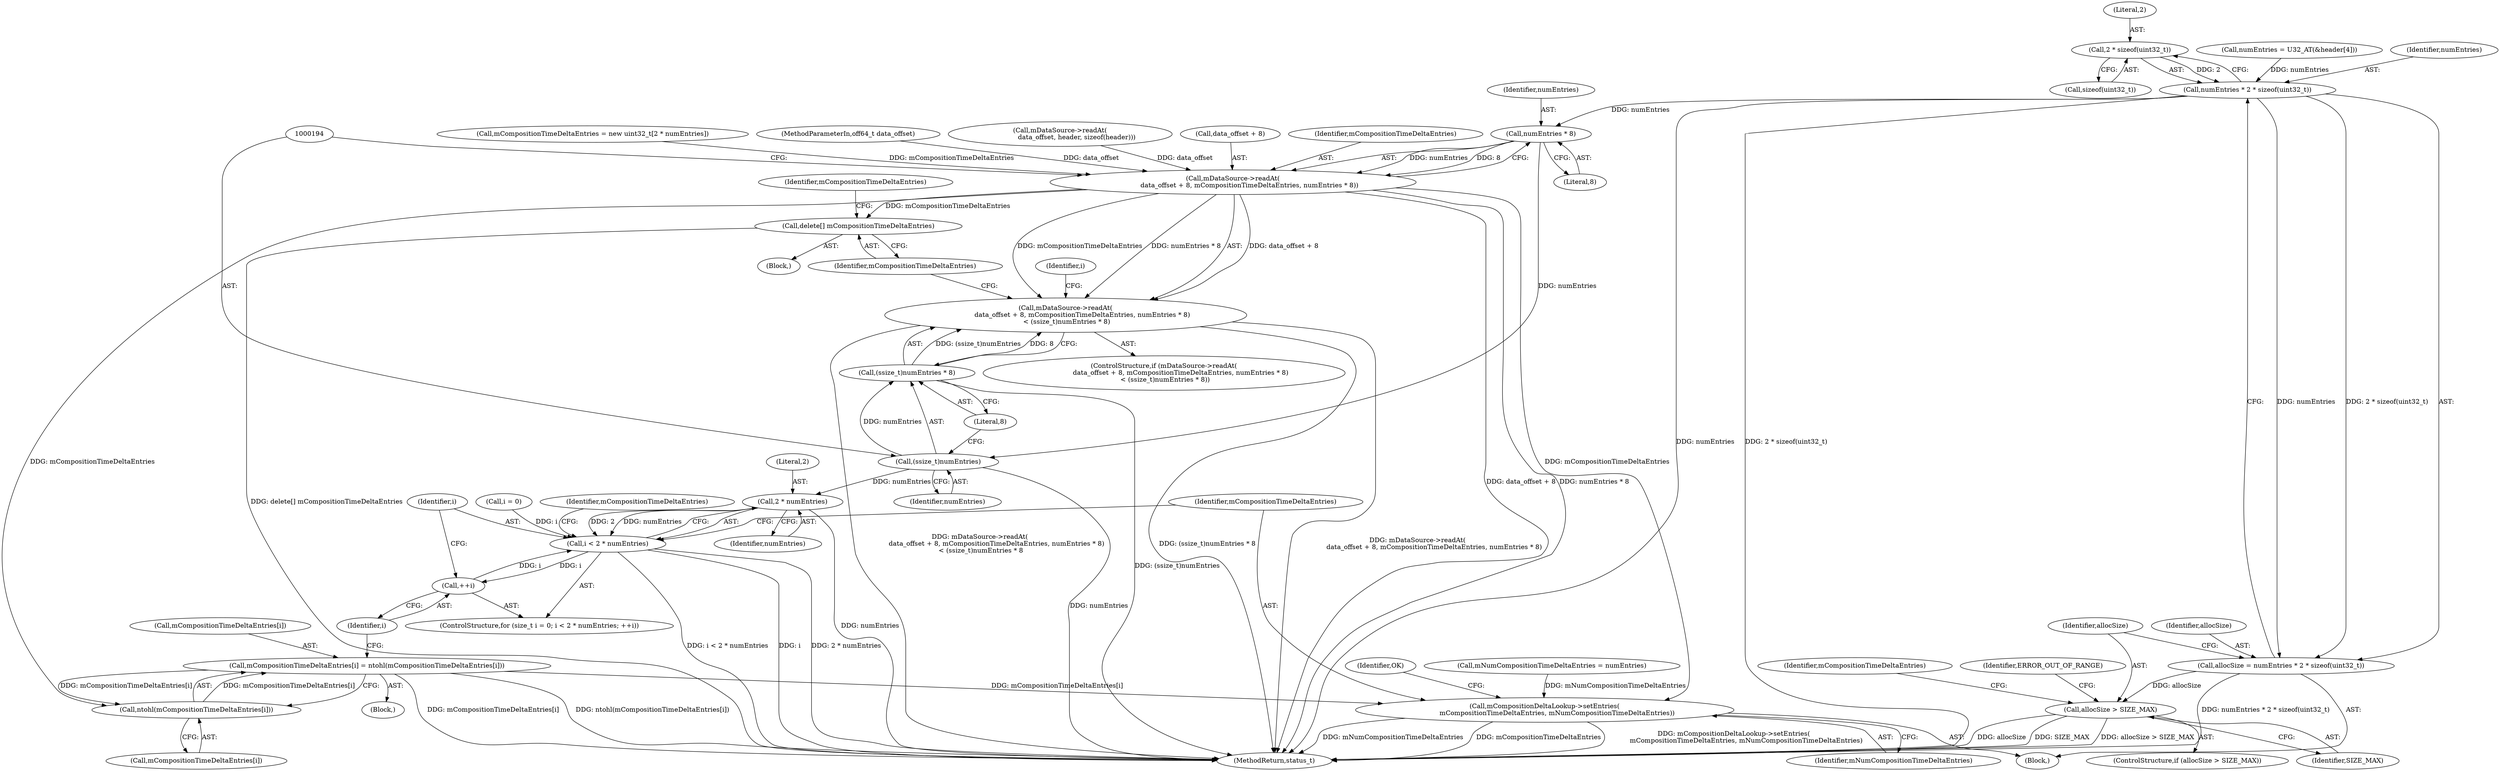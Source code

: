 digraph "0_Android_edd4a76eb4747bd19ed122df46fa46b452c12a0d@API" {
"1000167" [label="(Call,2 * sizeof(uint32_t))"];
"1000165" [label="(Call,numEntries * 2 * sizeof(uint32_t))"];
"1000163" [label="(Call,allocSize = numEntries * 2 * sizeof(uint32_t))"];
"1000172" [label="(Call,allocSize > SIZE_MAX)"];
"1000189" [label="(Call,numEntries * 8)"];
"1000184" [label="(Call,mDataSource->readAt(\n                data_offset + 8, mCompositionTimeDeltaEntries, numEntries * 8))"];
"1000183" [label="(Call,mDataSource->readAt(\n                data_offset + 8, mCompositionTimeDeltaEntries, numEntries * 8)\n < (ssize_t)numEntries * 8)"];
"1000198" [label="(Call,delete[] mCompositionTimeDeltaEntries)"];
"1000222" [label="(Call,ntohl(mCompositionTimeDeltaEntries[i]))"];
"1000218" [label="(Call,mCompositionTimeDeltaEntries[i] = ntohl(mCompositionTimeDeltaEntries[i]))"];
"1000226" [label="(Call,mCompositionDeltaLookup->setEntries(\n            mCompositionTimeDeltaEntries, mNumCompositionTimeDeltaEntries))"];
"1000193" [label="(Call,(ssize_t)numEntries)"];
"1000192" [label="(Call,(ssize_t)numEntries * 8)"];
"1000212" [label="(Call,2 * numEntries)"];
"1000210" [label="(Call,i < 2 * numEntries)"];
"1000215" [label="(Call,++i)"];
"1000214" [label="(Identifier,numEntries)"];
"1000193" [label="(Call,(ssize_t)numEntries)"];
"1000199" [label="(Identifier,mCompositionTimeDeltaEntries)"];
"1000218" [label="(Call,mCompositionTimeDeltaEntries[i] = ntohl(mCompositionTimeDeltaEntries[i]))"];
"1000219" [label="(Call,mCompositionTimeDeltaEntries[i])"];
"1000217" [label="(Block,)"];
"1000183" [label="(Call,mDataSource->readAt(\n                data_offset + 8, mCompositionTimeDeltaEntries, numEntries * 8)\n < (ssize_t)numEntries * 8)"];
"1000213" [label="(Literal,2)"];
"1000211" [label="(Identifier,i)"];
"1000165" [label="(Call,numEntries * 2 * sizeof(uint32_t))"];
"1000207" [label="(Call,i = 0)"];
"1000163" [label="(Call,allocSize = numEntries * 2 * sizeof(uint32_t))"];
"1000169" [label="(Call,sizeof(uint32_t))"];
"1000216" [label="(Identifier,i)"];
"1000208" [label="(Identifier,i)"];
"1000212" [label="(Call,2 * numEntries)"];
"1000172" [label="(Call,allocSize > SIZE_MAX)"];
"1000159" [label="(Call,mNumCompositionTimeDeltaEntries = numEntries)"];
"1000120" [label="(Call,mDataSource->readAt(\n                data_offset, header, sizeof(header)))"];
"1000167" [label="(Call,2 * sizeof(uint32_t))"];
"1000201" [label="(Identifier,mCompositionTimeDeltaEntries)"];
"1000230" [label="(Identifier,OK)"];
"1000103" [label="(Block,)"];
"1000210" [label="(Call,i < 2 * numEntries)"];
"1000171" [label="(ControlStructure,if (allocSize > SIZE_MAX))"];
"1000173" [label="(Identifier,allocSize)"];
"1000189" [label="(Call,numEntries * 8)"];
"1000220" [label="(Identifier,mCompositionTimeDeltaEntries)"];
"1000226" [label="(Call,mCompositionDeltaLookup->setEntries(\n            mCompositionTimeDeltaEntries, mNumCompositionTimeDeltaEntries))"];
"1000185" [label="(Call,data_offset + 8)"];
"1000141" [label="(Call,numEntries = U32_AT(&header[4]))"];
"1000174" [label="(Identifier,SIZE_MAX)"];
"1000215" [label="(Call,++i)"];
"1000168" [label="(Literal,2)"];
"1000166" [label="(Identifier,numEntries)"];
"1000198" [label="(Call,delete[] mCompositionTimeDeltaEntries)"];
"1000222" [label="(Call,ntohl(mCompositionTimeDeltaEntries[i]))"];
"1000228" [label="(Identifier,mNumCompositionTimeDeltaEntries)"];
"1000184" [label="(Call,mDataSource->readAt(\n                data_offset + 8, mCompositionTimeDeltaEntries, numEntries * 8))"];
"1000191" [label="(Literal,8)"];
"1000188" [label="(Identifier,mCompositionTimeDeltaEntries)"];
"1000192" [label="(Call,(ssize_t)numEntries * 8)"];
"1000223" [label="(Call,mCompositionTimeDeltaEntries[i])"];
"1000190" [label="(Identifier,numEntries)"];
"1000227" [label="(Identifier,mCompositionTimeDeltaEntries)"];
"1000196" [label="(Literal,8)"];
"1000178" [label="(Call,mCompositionTimeDeltaEntries = new uint32_t[2 * numEntries])"];
"1000177" [label="(Identifier,ERROR_OUT_OF_RANGE)"];
"1000231" [label="(MethodReturn,status_t)"];
"1000164" [label="(Identifier,allocSize)"];
"1000205" [label="(ControlStructure,for (size_t i = 0; i < 2 * numEntries; ++i))"];
"1000182" [label="(ControlStructure,if (mDataSource->readAt(\n                data_offset + 8, mCompositionTimeDeltaEntries, numEntries * 8)\n < (ssize_t)numEntries * 8))"];
"1000179" [label="(Identifier,mCompositionTimeDeltaEntries)"];
"1000197" [label="(Block,)"];
"1000195" [label="(Identifier,numEntries)"];
"1000101" [label="(MethodParameterIn,off64_t data_offset)"];
"1000167" -> "1000165"  [label="AST: "];
"1000167" -> "1000169"  [label="CFG: "];
"1000168" -> "1000167"  [label="AST: "];
"1000169" -> "1000167"  [label="AST: "];
"1000165" -> "1000167"  [label="CFG: "];
"1000167" -> "1000165"  [label="DDG: 2"];
"1000165" -> "1000163"  [label="AST: "];
"1000166" -> "1000165"  [label="AST: "];
"1000163" -> "1000165"  [label="CFG: "];
"1000165" -> "1000231"  [label="DDG: numEntries"];
"1000165" -> "1000231"  [label="DDG: 2 * sizeof(uint32_t)"];
"1000165" -> "1000163"  [label="DDG: numEntries"];
"1000165" -> "1000163"  [label="DDG: 2 * sizeof(uint32_t)"];
"1000141" -> "1000165"  [label="DDG: numEntries"];
"1000165" -> "1000189"  [label="DDG: numEntries"];
"1000163" -> "1000103"  [label="AST: "];
"1000164" -> "1000163"  [label="AST: "];
"1000173" -> "1000163"  [label="CFG: "];
"1000163" -> "1000231"  [label="DDG: numEntries * 2 * sizeof(uint32_t)"];
"1000163" -> "1000172"  [label="DDG: allocSize"];
"1000172" -> "1000171"  [label="AST: "];
"1000172" -> "1000174"  [label="CFG: "];
"1000173" -> "1000172"  [label="AST: "];
"1000174" -> "1000172"  [label="AST: "];
"1000177" -> "1000172"  [label="CFG: "];
"1000179" -> "1000172"  [label="CFG: "];
"1000172" -> "1000231"  [label="DDG: allocSize > SIZE_MAX"];
"1000172" -> "1000231"  [label="DDG: allocSize"];
"1000172" -> "1000231"  [label="DDG: SIZE_MAX"];
"1000189" -> "1000184"  [label="AST: "];
"1000189" -> "1000191"  [label="CFG: "];
"1000190" -> "1000189"  [label="AST: "];
"1000191" -> "1000189"  [label="AST: "];
"1000184" -> "1000189"  [label="CFG: "];
"1000189" -> "1000184"  [label="DDG: numEntries"];
"1000189" -> "1000184"  [label="DDG: 8"];
"1000189" -> "1000193"  [label="DDG: numEntries"];
"1000184" -> "1000183"  [label="AST: "];
"1000185" -> "1000184"  [label="AST: "];
"1000188" -> "1000184"  [label="AST: "];
"1000194" -> "1000184"  [label="CFG: "];
"1000184" -> "1000231"  [label="DDG: data_offset + 8"];
"1000184" -> "1000231"  [label="DDG: numEntries * 8"];
"1000184" -> "1000183"  [label="DDG: data_offset + 8"];
"1000184" -> "1000183"  [label="DDG: mCompositionTimeDeltaEntries"];
"1000184" -> "1000183"  [label="DDG: numEntries * 8"];
"1000120" -> "1000184"  [label="DDG: data_offset"];
"1000101" -> "1000184"  [label="DDG: data_offset"];
"1000178" -> "1000184"  [label="DDG: mCompositionTimeDeltaEntries"];
"1000184" -> "1000198"  [label="DDG: mCompositionTimeDeltaEntries"];
"1000184" -> "1000222"  [label="DDG: mCompositionTimeDeltaEntries"];
"1000184" -> "1000226"  [label="DDG: mCompositionTimeDeltaEntries"];
"1000183" -> "1000182"  [label="AST: "];
"1000183" -> "1000192"  [label="CFG: "];
"1000192" -> "1000183"  [label="AST: "];
"1000199" -> "1000183"  [label="CFG: "];
"1000208" -> "1000183"  [label="CFG: "];
"1000183" -> "1000231"  [label="DDG: mDataSource->readAt(\n                data_offset + 8, mCompositionTimeDeltaEntries, numEntries * 8)"];
"1000183" -> "1000231"  [label="DDG: mDataSource->readAt(\n                data_offset + 8, mCompositionTimeDeltaEntries, numEntries * 8)\n < (ssize_t)numEntries * 8"];
"1000183" -> "1000231"  [label="DDG: (ssize_t)numEntries * 8"];
"1000192" -> "1000183"  [label="DDG: (ssize_t)numEntries"];
"1000192" -> "1000183"  [label="DDG: 8"];
"1000198" -> "1000197"  [label="AST: "];
"1000198" -> "1000199"  [label="CFG: "];
"1000199" -> "1000198"  [label="AST: "];
"1000201" -> "1000198"  [label="CFG: "];
"1000198" -> "1000231"  [label="DDG: delete[] mCompositionTimeDeltaEntries"];
"1000222" -> "1000218"  [label="AST: "];
"1000222" -> "1000223"  [label="CFG: "];
"1000223" -> "1000222"  [label="AST: "];
"1000218" -> "1000222"  [label="CFG: "];
"1000222" -> "1000218"  [label="DDG: mCompositionTimeDeltaEntries[i]"];
"1000218" -> "1000222"  [label="DDG: mCompositionTimeDeltaEntries[i]"];
"1000218" -> "1000217"  [label="AST: "];
"1000219" -> "1000218"  [label="AST: "];
"1000216" -> "1000218"  [label="CFG: "];
"1000218" -> "1000231"  [label="DDG: mCompositionTimeDeltaEntries[i]"];
"1000218" -> "1000231"  [label="DDG: ntohl(mCompositionTimeDeltaEntries[i])"];
"1000218" -> "1000226"  [label="DDG: mCompositionTimeDeltaEntries[i]"];
"1000226" -> "1000103"  [label="AST: "];
"1000226" -> "1000228"  [label="CFG: "];
"1000227" -> "1000226"  [label="AST: "];
"1000228" -> "1000226"  [label="AST: "];
"1000230" -> "1000226"  [label="CFG: "];
"1000226" -> "1000231"  [label="DDG: mCompositionTimeDeltaEntries"];
"1000226" -> "1000231"  [label="DDG: mCompositionDeltaLookup->setEntries(\n            mCompositionTimeDeltaEntries, mNumCompositionTimeDeltaEntries)"];
"1000226" -> "1000231"  [label="DDG: mNumCompositionTimeDeltaEntries"];
"1000159" -> "1000226"  [label="DDG: mNumCompositionTimeDeltaEntries"];
"1000193" -> "1000192"  [label="AST: "];
"1000193" -> "1000195"  [label="CFG: "];
"1000194" -> "1000193"  [label="AST: "];
"1000195" -> "1000193"  [label="AST: "];
"1000196" -> "1000193"  [label="CFG: "];
"1000193" -> "1000231"  [label="DDG: numEntries"];
"1000193" -> "1000192"  [label="DDG: numEntries"];
"1000193" -> "1000212"  [label="DDG: numEntries"];
"1000192" -> "1000196"  [label="CFG: "];
"1000196" -> "1000192"  [label="AST: "];
"1000192" -> "1000231"  [label="DDG: (ssize_t)numEntries"];
"1000212" -> "1000210"  [label="AST: "];
"1000212" -> "1000214"  [label="CFG: "];
"1000213" -> "1000212"  [label="AST: "];
"1000214" -> "1000212"  [label="AST: "];
"1000210" -> "1000212"  [label="CFG: "];
"1000212" -> "1000231"  [label="DDG: numEntries"];
"1000212" -> "1000210"  [label="DDG: 2"];
"1000212" -> "1000210"  [label="DDG: numEntries"];
"1000210" -> "1000205"  [label="AST: "];
"1000211" -> "1000210"  [label="AST: "];
"1000220" -> "1000210"  [label="CFG: "];
"1000227" -> "1000210"  [label="CFG: "];
"1000210" -> "1000231"  [label="DDG: 2 * numEntries"];
"1000210" -> "1000231"  [label="DDG: i < 2 * numEntries"];
"1000210" -> "1000231"  [label="DDG: i"];
"1000215" -> "1000210"  [label="DDG: i"];
"1000207" -> "1000210"  [label="DDG: i"];
"1000210" -> "1000215"  [label="DDG: i"];
"1000215" -> "1000205"  [label="AST: "];
"1000215" -> "1000216"  [label="CFG: "];
"1000216" -> "1000215"  [label="AST: "];
"1000211" -> "1000215"  [label="CFG: "];
}
